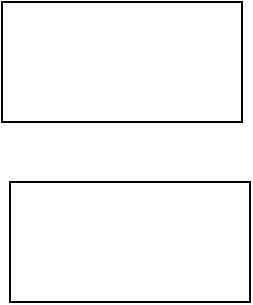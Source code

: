<mxfile version="26.0.8">
  <diagram name="第 1 页" id="7AKhhSKEIhID0tw-IINV">
    <mxGraphModel dx="984" dy="554" grid="1" gridSize="10" guides="1" tooltips="1" connect="1" arrows="1" fold="1" page="1" pageScale="1" pageWidth="827" pageHeight="1169" math="0" shadow="0">
      <root>
        <mxCell id="0" />
        <mxCell id="1" parent="0" />
        <mxCell id="CklkhSjBS1ShdKutkHjp-1" value="" style="rounded=0;whiteSpace=wrap;html=1;" parent="1" vertex="1">
          <mxGeometry x="290" y="170" width="120" height="60" as="geometry" />
        </mxCell>
        <mxCell id="9i_TozJfLDlnYmmfoJiI-1" value="" style="rounded=0;whiteSpace=wrap;html=1;" vertex="1" parent="1">
          <mxGeometry x="294" y="260" width="120" height="60" as="geometry" />
        </mxCell>
      </root>
    </mxGraphModel>
  </diagram>
</mxfile>
